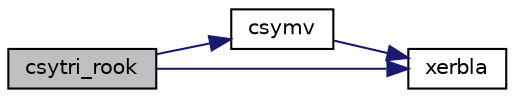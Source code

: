 digraph "csytri_rook"
{
 // LATEX_PDF_SIZE
  edge [fontname="Helvetica",fontsize="10",labelfontname="Helvetica",labelfontsize="10"];
  node [fontname="Helvetica",fontsize="10",shape=record];
  rankdir="LR";
  Node1 [label="csytri_rook",height=0.2,width=0.4,color="black", fillcolor="grey75", style="filled", fontcolor="black",tooltip="CSYTRI_ROOK"];
  Node1 -> Node2 [color="midnightblue",fontsize="10",style="solid",fontname="Helvetica"];
  Node2 [label="csymv",height=0.2,width=0.4,color="black", fillcolor="white", style="filled",URL="$csymv_8f.html#ae013512af4fd2c59629f1708ca4de36a",tooltip="CSYMV computes a matrix-vector product for a complex symmetric matrix."];
  Node2 -> Node3 [color="midnightblue",fontsize="10",style="solid",fontname="Helvetica"];
  Node3 [label="xerbla",height=0.2,width=0.4,color="black", fillcolor="white", style="filled",URL="$xerbla_8f.html#a377ee61015baf8dea7770b3a404b1c07",tooltip="XERBLA"];
  Node1 -> Node3 [color="midnightblue",fontsize="10",style="solid",fontname="Helvetica"];
}
